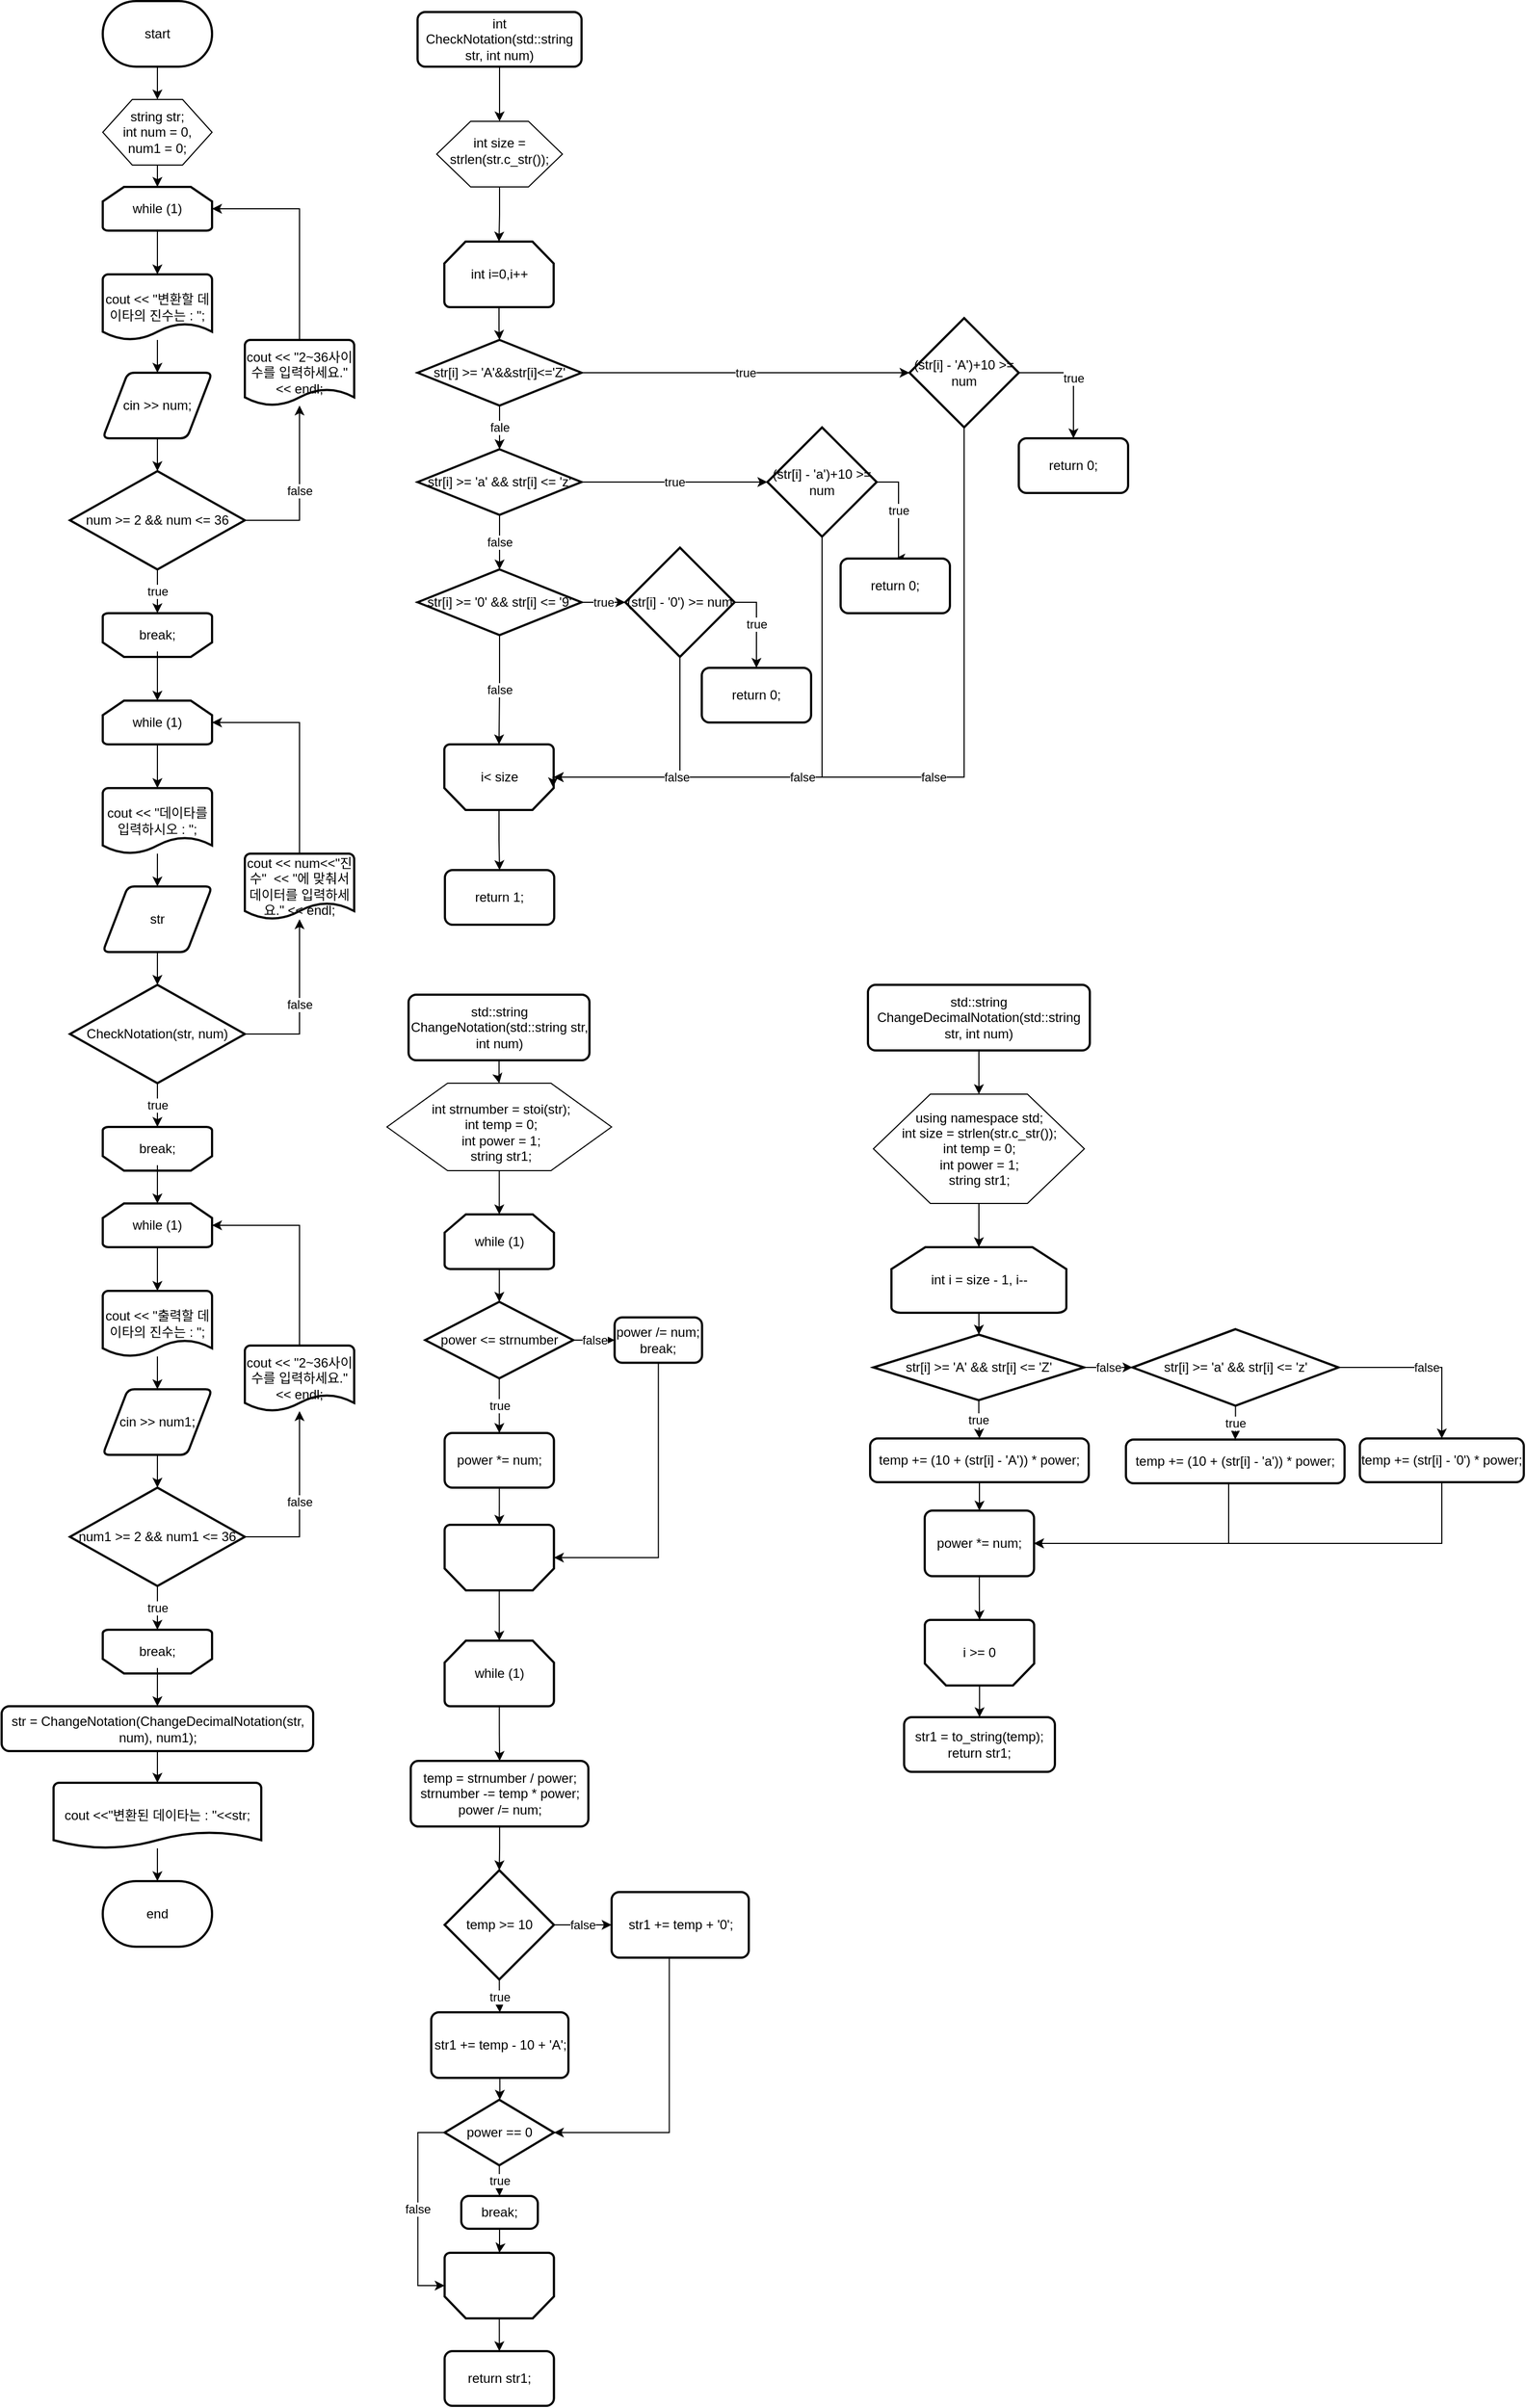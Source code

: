 <mxfile version="18.1.1" type="github">
  <diagram id="eoZnmSrtvv3e_02ePpXf" name="Page-1">
    <mxGraphModel dx="2053" dy="1877" grid="1" gridSize="10" guides="1" tooltips="1" connect="1" arrows="1" fold="1" page="1" pageScale="1" pageWidth="827" pageHeight="1169" math="0" shadow="0">
      <root>
        <mxCell id="0" />
        <mxCell id="1" parent="0" />
        <mxCell id="1S8KMzZO3haHrvkI9m0C-1" style="edgeStyle=orthogonalEdgeStyle;rounded=0;orthogonalLoop=1;jettySize=auto;html=1;" edge="1" parent="1" source="1S8KMzZO3haHrvkI9m0C-2" target="1S8KMzZO3haHrvkI9m0C-6">
          <mxGeometry relative="1" as="geometry" />
        </mxCell>
        <mxCell id="1S8KMzZO3haHrvkI9m0C-2" value="start" style="strokeWidth=2;html=1;shape=mxgraph.flowchart.terminator;whiteSpace=wrap;" vertex="1" parent="1">
          <mxGeometry x="110" y="40" width="100" height="60" as="geometry" />
        </mxCell>
        <mxCell id="1S8KMzZO3haHrvkI9m0C-3" style="edgeStyle=orthogonalEdgeStyle;rounded=0;orthogonalLoop=1;jettySize=auto;html=1;entryX=0.5;entryY=0;entryDx=0;entryDy=0;" edge="1" parent="1" source="1S8KMzZO3haHrvkI9m0C-4" target="1S8KMzZO3haHrvkI9m0C-40">
          <mxGeometry relative="1" as="geometry" />
        </mxCell>
        <mxCell id="1S8KMzZO3haHrvkI9m0C-4" value="int CheckNotation(std::string str, int num)" style="rounded=1;whiteSpace=wrap;html=1;absoluteArcSize=1;arcSize=14;strokeWidth=2;" vertex="1" parent="1">
          <mxGeometry x="398" y="50" width="150" height="50" as="geometry" />
        </mxCell>
        <mxCell id="1S8KMzZO3haHrvkI9m0C-121" style="edgeStyle=orthogonalEdgeStyle;rounded=0;orthogonalLoop=1;jettySize=auto;html=1;entryX=0.5;entryY=0;entryDx=0;entryDy=0;entryPerimeter=0;" edge="1" parent="1" source="1S8KMzZO3haHrvkI9m0C-6" target="1S8KMzZO3haHrvkI9m0C-109">
          <mxGeometry relative="1" as="geometry" />
        </mxCell>
        <mxCell id="1S8KMzZO3haHrvkI9m0C-6" value="" style="verticalLabelPosition=bottom;verticalAlign=top;html=1;shape=hexagon;perimeter=hexagonPerimeter2;arcSize=6;size=0.27;" vertex="1" parent="1">
          <mxGeometry x="110" y="130" width="100" height="60" as="geometry" />
        </mxCell>
        <mxCell id="1S8KMzZO3haHrvkI9m0C-7" value="string str;&#xa;	int num = 0, num1 = 0;" style="text;html=1;strokeColor=none;fillColor=none;align=center;verticalAlign=middle;whiteSpace=wrap;rounded=0;" vertex="1" parent="1">
          <mxGeometry x="125" y="145" width="70" height="30" as="geometry" />
        </mxCell>
        <mxCell id="1S8KMzZO3haHrvkI9m0C-8" style="edgeStyle=orthogonalEdgeStyle;rounded=0;orthogonalLoop=1;jettySize=auto;html=1;" edge="1" parent="1" source="1S8KMzZO3haHrvkI9m0C-9" target="1S8KMzZO3haHrvkI9m0C-17">
          <mxGeometry relative="1" as="geometry" />
        </mxCell>
        <mxCell id="1S8KMzZO3haHrvkI9m0C-9" value="str" style="shape=parallelogram;html=1;strokeWidth=2;perimeter=parallelogramPerimeter;whiteSpace=wrap;rounded=1;arcSize=12;size=0.23;" vertex="1" parent="1">
          <mxGeometry x="110" y="850" width="100" height="60" as="geometry" />
        </mxCell>
        <mxCell id="1S8KMzZO3haHrvkI9m0C-10" style="edgeStyle=orthogonalEdgeStyle;rounded=0;orthogonalLoop=1;jettySize=auto;html=1;entryX=0.5;entryY=0;entryDx=0;entryDy=0;entryPerimeter=0;" edge="1" parent="1" source="1S8KMzZO3haHrvkI9m0C-11" target="1S8KMzZO3haHrvkI9m0C-14">
          <mxGeometry relative="1" as="geometry" />
        </mxCell>
        <mxCell id="1S8KMzZO3haHrvkI9m0C-11" value="while (1)" style="strokeWidth=2;html=1;shape=mxgraph.flowchart.loop_limit;whiteSpace=wrap;" vertex="1" parent="1">
          <mxGeometry x="110" y="680" width="100" height="40" as="geometry" />
        </mxCell>
        <mxCell id="1S8KMzZO3haHrvkI9m0C-12" value="" style="strokeWidth=2;html=1;shape=mxgraph.flowchart.loop_limit;whiteSpace=wrap;rotation=-180;" vertex="1" parent="1">
          <mxGeometry x="110" y="1070" width="100" height="40" as="geometry" />
        </mxCell>
        <mxCell id="1S8KMzZO3haHrvkI9m0C-13" style="edgeStyle=orthogonalEdgeStyle;rounded=0;orthogonalLoop=1;jettySize=auto;html=1;entryX=0.5;entryY=0;entryDx=0;entryDy=0;" edge="1" parent="1" source="1S8KMzZO3haHrvkI9m0C-14" target="1S8KMzZO3haHrvkI9m0C-9">
          <mxGeometry relative="1" as="geometry" />
        </mxCell>
        <mxCell id="1S8KMzZO3haHrvkI9m0C-14" value="cout &amp;lt;&amp;lt; &quot;데이타를 입력하시오 : &quot;;" style="strokeWidth=2;html=1;shape=mxgraph.flowchart.document2;whiteSpace=wrap;size=0.25;" vertex="1" parent="1">
          <mxGeometry x="110" y="760" width="100" height="60" as="geometry" />
        </mxCell>
        <mxCell id="1S8KMzZO3haHrvkI9m0C-15" value="true" style="edgeStyle=orthogonalEdgeStyle;rounded=0;orthogonalLoop=1;jettySize=auto;html=1;entryX=0.5;entryY=1;entryDx=0;entryDy=0;entryPerimeter=0;" edge="1" parent="1" source="1S8KMzZO3haHrvkI9m0C-17" target="1S8KMzZO3haHrvkI9m0C-12">
          <mxGeometry relative="1" as="geometry" />
        </mxCell>
        <mxCell id="1S8KMzZO3haHrvkI9m0C-16" value="false" style="edgeStyle=orthogonalEdgeStyle;rounded=0;orthogonalLoop=1;jettySize=auto;html=1;exitX=1;exitY=0.5;exitDx=0;exitDy=0;exitPerimeter=0;" edge="1" parent="1" source="1S8KMzZO3haHrvkI9m0C-17" target="1S8KMzZO3haHrvkI9m0C-33">
          <mxGeometry relative="1" as="geometry" />
        </mxCell>
        <mxCell id="1S8KMzZO3haHrvkI9m0C-17" value="CheckNotation(str, num)" style="strokeWidth=2;html=1;shape=mxgraph.flowchart.decision;whiteSpace=wrap;" vertex="1" parent="1">
          <mxGeometry x="80" y="940" width="160" height="90" as="geometry" />
        </mxCell>
        <mxCell id="1S8KMzZO3haHrvkI9m0C-18" style="edgeStyle=orthogonalEdgeStyle;rounded=0;orthogonalLoop=1;jettySize=auto;html=1;entryX=0.5;entryY=0;entryDx=0;entryDy=0;entryPerimeter=0;" edge="1" parent="1" source="1S8KMzZO3haHrvkI9m0C-19" target="1S8KMzZO3haHrvkI9m0C-23">
          <mxGeometry relative="1" as="geometry" />
        </mxCell>
        <mxCell id="1S8KMzZO3haHrvkI9m0C-19" value="break;" style="text;html=1;strokeColor=none;fillColor=none;align=center;verticalAlign=middle;whiteSpace=wrap;rounded=0;" vertex="1" parent="1">
          <mxGeometry x="130" y="1075" width="60" height="30" as="geometry" />
        </mxCell>
        <mxCell id="1S8KMzZO3haHrvkI9m0C-20" style="edgeStyle=orthogonalEdgeStyle;rounded=0;orthogonalLoop=1;jettySize=auto;html=1;" edge="1" parent="1" source="1S8KMzZO3haHrvkI9m0C-21" target="1S8KMzZO3haHrvkI9m0C-29">
          <mxGeometry relative="1" as="geometry" />
        </mxCell>
        <mxCell id="1S8KMzZO3haHrvkI9m0C-21" value="cin &amp;gt;&amp;gt; num1;" style="shape=parallelogram;html=1;strokeWidth=2;perimeter=parallelogramPerimeter;whiteSpace=wrap;rounded=1;arcSize=12;size=0.23;" vertex="1" parent="1">
          <mxGeometry x="110" y="1310" width="100" height="60" as="geometry" />
        </mxCell>
        <mxCell id="1S8KMzZO3haHrvkI9m0C-22" style="edgeStyle=orthogonalEdgeStyle;rounded=0;orthogonalLoop=1;jettySize=auto;html=1;entryX=0.5;entryY=0;entryDx=0;entryDy=0;entryPerimeter=0;" edge="1" parent="1" source="1S8KMzZO3haHrvkI9m0C-23" target="1S8KMzZO3haHrvkI9m0C-26">
          <mxGeometry relative="1" as="geometry" />
        </mxCell>
        <mxCell id="1S8KMzZO3haHrvkI9m0C-23" value="while (1)" style="strokeWidth=2;html=1;shape=mxgraph.flowchart.loop_limit;whiteSpace=wrap;" vertex="1" parent="1">
          <mxGeometry x="110" y="1140" width="100" height="40" as="geometry" />
        </mxCell>
        <mxCell id="1S8KMzZO3haHrvkI9m0C-24" value="" style="strokeWidth=2;html=1;shape=mxgraph.flowchart.loop_limit;whiteSpace=wrap;rotation=-180;" vertex="1" parent="1">
          <mxGeometry x="110" y="1530" width="100" height="40" as="geometry" />
        </mxCell>
        <mxCell id="1S8KMzZO3haHrvkI9m0C-25" style="edgeStyle=orthogonalEdgeStyle;rounded=0;orthogonalLoop=1;jettySize=auto;html=1;entryX=0.5;entryY=0;entryDx=0;entryDy=0;" edge="1" parent="1" source="1S8KMzZO3haHrvkI9m0C-26" target="1S8KMzZO3haHrvkI9m0C-21">
          <mxGeometry relative="1" as="geometry" />
        </mxCell>
        <mxCell id="1S8KMzZO3haHrvkI9m0C-26" value="cout &amp;lt;&amp;lt; &quot;출력할 데이타의 진수는 : &quot;;" style="strokeWidth=2;html=1;shape=mxgraph.flowchart.document2;whiteSpace=wrap;size=0.25;" vertex="1" parent="1">
          <mxGeometry x="110" y="1220" width="100" height="60" as="geometry" />
        </mxCell>
        <mxCell id="1S8KMzZO3haHrvkI9m0C-27" value="true" style="edgeStyle=orthogonalEdgeStyle;rounded=0;orthogonalLoop=1;jettySize=auto;html=1;entryX=0.5;entryY=1;entryDx=0;entryDy=0;entryPerimeter=0;" edge="1" parent="1" source="1S8KMzZO3haHrvkI9m0C-29" target="1S8KMzZO3haHrvkI9m0C-24">
          <mxGeometry relative="1" as="geometry" />
        </mxCell>
        <mxCell id="1S8KMzZO3haHrvkI9m0C-28" value="false" style="edgeStyle=orthogonalEdgeStyle;rounded=0;orthogonalLoop=1;jettySize=auto;html=1;exitX=1;exitY=0.5;exitDx=0;exitDy=0;exitPerimeter=0;entryX=0.5;entryY=1;entryDx=0;entryDy=0;entryPerimeter=0;" edge="1" parent="1" source="1S8KMzZO3haHrvkI9m0C-29" target="1S8KMzZO3haHrvkI9m0C-38">
          <mxGeometry relative="1" as="geometry" />
        </mxCell>
        <mxCell id="1S8KMzZO3haHrvkI9m0C-29" value="num1 &amp;gt;= 2 &amp;amp;&amp;amp; num1 &amp;lt;= 36" style="strokeWidth=2;html=1;shape=mxgraph.flowchart.decision;whiteSpace=wrap;" vertex="1" parent="1">
          <mxGeometry x="80" y="1400" width="160" height="90" as="geometry" />
        </mxCell>
        <mxCell id="1S8KMzZO3haHrvkI9m0C-30" style="edgeStyle=orthogonalEdgeStyle;rounded=0;orthogonalLoop=1;jettySize=auto;html=1;entryX=0.5;entryY=0;entryDx=0;entryDy=0;" edge="1" parent="1" source="1S8KMzZO3haHrvkI9m0C-31" target="1S8KMzZO3haHrvkI9m0C-105">
          <mxGeometry relative="1" as="geometry">
            <mxPoint x="240" y="1600" as="targetPoint" />
          </mxGeometry>
        </mxCell>
        <mxCell id="1S8KMzZO3haHrvkI9m0C-31" value="break;" style="text;html=1;strokeColor=none;fillColor=none;align=center;verticalAlign=middle;whiteSpace=wrap;rounded=0;" vertex="1" parent="1">
          <mxGeometry x="130" y="1535" width="60" height="30" as="geometry" />
        </mxCell>
        <mxCell id="1S8KMzZO3haHrvkI9m0C-32" style="edgeStyle=orthogonalEdgeStyle;rounded=0;orthogonalLoop=1;jettySize=auto;html=1;exitX=0.5;exitY=0;exitDx=0;exitDy=0;exitPerimeter=0;entryX=1;entryY=0.5;entryDx=0;entryDy=0;entryPerimeter=0;" edge="1" parent="1" source="1S8KMzZO3haHrvkI9m0C-33" target="1S8KMzZO3haHrvkI9m0C-11">
          <mxGeometry relative="1" as="geometry" />
        </mxCell>
        <mxCell id="1S8KMzZO3haHrvkI9m0C-33" value="cout &amp;lt;&amp;lt; num&amp;lt;&amp;lt;&quot;진수&quot;&amp;nbsp; &amp;lt;&amp;lt; &quot;에 맞춰서 데이터를 입력하세요.&quot; &amp;lt;&amp;lt; endl;" style="strokeWidth=2;html=1;shape=mxgraph.flowchart.document2;whiteSpace=wrap;size=0.25;" vertex="1" parent="1">
          <mxGeometry x="240" y="820" width="100" height="60" as="geometry" />
        </mxCell>
        <mxCell id="1S8KMzZO3haHrvkI9m0C-34" style="edgeStyle=orthogonalEdgeStyle;rounded=0;orthogonalLoop=1;jettySize=auto;html=1;entryX=0.5;entryY=0;entryDx=0;entryDy=0;entryPerimeter=0;" edge="1" parent="1" source="1S8KMzZO3haHrvkI9m0C-35" target="1S8KMzZO3haHrvkI9m0C-36">
          <mxGeometry relative="1" as="geometry" />
        </mxCell>
        <mxCell id="1S8KMzZO3haHrvkI9m0C-35" value="cout &amp;lt;&amp;lt;&quot;변환된 데이타는 : &quot;&amp;lt;&amp;lt;str;" style="strokeWidth=2;html=1;shape=mxgraph.flowchart.document2;whiteSpace=wrap;size=0.25;" vertex="1" parent="1">
          <mxGeometry x="65" y="1670" width="190" height="60" as="geometry" />
        </mxCell>
        <mxCell id="1S8KMzZO3haHrvkI9m0C-36" value="end" style="strokeWidth=2;html=1;shape=mxgraph.flowchart.terminator;whiteSpace=wrap;" vertex="1" parent="1">
          <mxGeometry x="110" y="1760" width="100" height="60" as="geometry" />
        </mxCell>
        <mxCell id="1S8KMzZO3haHrvkI9m0C-37" style="edgeStyle=orthogonalEdgeStyle;rounded=0;orthogonalLoop=1;jettySize=auto;html=1;exitX=0.5;exitY=0;exitDx=0;exitDy=0;exitPerimeter=0;entryX=1;entryY=0.5;entryDx=0;entryDy=0;entryPerimeter=0;" edge="1" parent="1" source="1S8KMzZO3haHrvkI9m0C-38" target="1S8KMzZO3haHrvkI9m0C-23">
          <mxGeometry relative="1" as="geometry" />
        </mxCell>
        <mxCell id="1S8KMzZO3haHrvkI9m0C-38" value="cout &lt;&lt; &quot;2~36사이 수를 입력하세요.&quot; &lt;&lt; endl;" style="strokeWidth=2;html=1;shape=mxgraph.flowchart.document2;whiteSpace=wrap;size=0.25;" vertex="1" parent="1">
          <mxGeometry x="240" y="1270" width="100" height="60" as="geometry" />
        </mxCell>
        <mxCell id="1S8KMzZO3haHrvkI9m0C-39" style="edgeStyle=orthogonalEdgeStyle;rounded=0;orthogonalLoop=1;jettySize=auto;html=1;entryX=0.5;entryY=0;entryDx=0;entryDy=0;entryPerimeter=0;" edge="1" parent="1" source="1S8KMzZO3haHrvkI9m0C-40" target="1S8KMzZO3haHrvkI9m0C-43">
          <mxGeometry relative="1" as="geometry" />
        </mxCell>
        <mxCell id="1S8KMzZO3haHrvkI9m0C-40" value="" style="verticalLabelPosition=bottom;verticalAlign=top;html=1;shape=hexagon;perimeter=hexagonPerimeter2;arcSize=6;size=0.27;" vertex="1" parent="1">
          <mxGeometry x="415.5" y="150" width="115" height="60" as="geometry" />
        </mxCell>
        <mxCell id="1S8KMzZO3haHrvkI9m0C-41" value="int size = strlen(str.c_str());" style="text;html=1;strokeColor=none;fillColor=none;align=center;verticalAlign=middle;whiteSpace=wrap;rounded=0;" vertex="1" parent="1">
          <mxGeometry x="442.5" y="162" width="60" height="30" as="geometry" />
        </mxCell>
        <mxCell id="1S8KMzZO3haHrvkI9m0C-42" style="edgeStyle=orthogonalEdgeStyle;rounded=0;orthogonalLoop=1;jettySize=auto;html=1;entryX=0.5;entryY=0;entryDx=0;entryDy=0;entryPerimeter=0;" edge="1" parent="1" source="1S8KMzZO3haHrvkI9m0C-43" target="1S8KMzZO3haHrvkI9m0C-49">
          <mxGeometry relative="1" as="geometry" />
        </mxCell>
        <mxCell id="1S8KMzZO3haHrvkI9m0C-43" value="int i=0,i++" style="strokeWidth=2;html=1;shape=mxgraph.flowchart.loop_limit;whiteSpace=wrap;" vertex="1" parent="1">
          <mxGeometry x="422.5" y="260" width="100" height="60" as="geometry" />
        </mxCell>
        <mxCell id="1S8KMzZO3haHrvkI9m0C-44" style="edgeStyle=orthogonalEdgeStyle;rounded=0;orthogonalLoop=1;jettySize=auto;html=1;" edge="1" parent="1" source="1S8KMzZO3haHrvkI9m0C-45" target="1S8KMzZO3haHrvkI9m0C-68">
          <mxGeometry relative="1" as="geometry">
            <mxPoint x="472.5" y="830.0" as="targetPoint" />
          </mxGeometry>
        </mxCell>
        <mxCell id="1S8KMzZO3haHrvkI9m0C-45" value="" style="strokeWidth=2;html=1;shape=mxgraph.flowchart.loop_limit;whiteSpace=wrap;rotation=-180;" vertex="1" parent="1">
          <mxGeometry x="422.5" y="720" width="100" height="60" as="geometry" />
        </mxCell>
        <mxCell id="1S8KMzZO3haHrvkI9m0C-46" value="i&lt; size" style="text;html=1;strokeColor=none;fillColor=none;align=center;verticalAlign=middle;whiteSpace=wrap;rounded=0;" vertex="1" parent="1">
          <mxGeometry x="442.5" y="735" width="60" height="30" as="geometry" />
        </mxCell>
        <mxCell id="1S8KMzZO3haHrvkI9m0C-47" value="fale" style="edgeStyle=orthogonalEdgeStyle;rounded=0;orthogonalLoop=1;jettySize=auto;html=1;entryX=0.5;entryY=0;entryDx=0;entryDy=0;entryPerimeter=0;" edge="1" parent="1" source="1S8KMzZO3haHrvkI9m0C-49" target="1S8KMzZO3haHrvkI9m0C-52">
          <mxGeometry relative="1" as="geometry">
            <mxPoint x="473" y="440.0" as="targetPoint" />
          </mxGeometry>
        </mxCell>
        <mxCell id="1S8KMzZO3haHrvkI9m0C-48" value="true" style="edgeStyle=orthogonalEdgeStyle;rounded=0;orthogonalLoop=1;jettySize=auto;html=1;exitX=1;exitY=0.5;exitDx=0;exitDy=0;exitPerimeter=0;" edge="1" parent="1" source="1S8KMzZO3haHrvkI9m0C-49" target="1S8KMzZO3haHrvkI9m0C-55">
          <mxGeometry relative="1" as="geometry">
            <mxPoint x="608" y="380.412" as="targetPoint" />
          </mxGeometry>
        </mxCell>
        <mxCell id="1S8KMzZO3haHrvkI9m0C-49" value="str[i] &amp;gt;= &#39;A&#39;&amp;amp;&amp;amp;str[i]&amp;lt;=&#39;Z&#39;" style="strokeWidth=2;html=1;shape=mxgraph.flowchart.decision;whiteSpace=wrap;" vertex="1" parent="1">
          <mxGeometry x="398" y="350" width="150" height="60" as="geometry" />
        </mxCell>
        <mxCell id="1S8KMzZO3haHrvkI9m0C-50" value="true" style="edgeStyle=orthogonalEdgeStyle;rounded=0;orthogonalLoop=1;jettySize=auto;html=1;entryX=0;entryY=0.5;entryDx=0;entryDy=0;entryPerimeter=0;" edge="1" parent="1" source="1S8KMzZO3haHrvkI9m0C-52" target="1S8KMzZO3haHrvkI9m0C-58">
          <mxGeometry relative="1" as="geometry" />
        </mxCell>
        <mxCell id="1S8KMzZO3haHrvkI9m0C-51" value="false" style="edgeStyle=orthogonalEdgeStyle;rounded=0;orthogonalLoop=1;jettySize=auto;html=1;exitX=0.5;exitY=1;exitDx=0;exitDy=0;exitPerimeter=0;entryX=0.5;entryY=0;entryDx=0;entryDy=0;entryPerimeter=0;" edge="1" parent="1" source="1S8KMzZO3haHrvkI9m0C-52" target="1S8KMzZO3haHrvkI9m0C-61">
          <mxGeometry relative="1" as="geometry" />
        </mxCell>
        <mxCell id="1S8KMzZO3haHrvkI9m0C-52" value="str[i] &amp;gt;= &#39;a&#39; &amp;amp;&amp;amp; str[i] &amp;lt;= &#39;z&#39;" style="strokeWidth=2;html=1;shape=mxgraph.flowchart.decision;whiteSpace=wrap;" vertex="1" parent="1">
          <mxGeometry x="398" y="450" width="150" height="60" as="geometry" />
        </mxCell>
        <mxCell id="1S8KMzZO3haHrvkI9m0C-53" value="false" style="edgeStyle=orthogonalEdgeStyle;rounded=0;orthogonalLoop=1;jettySize=auto;html=1;exitX=0.5;exitY=1;exitDx=0;exitDy=0;exitPerimeter=0;entryX=0;entryY=0.5;entryDx=0;entryDy=0;entryPerimeter=0;" edge="1" parent="1" source="1S8KMzZO3haHrvkI9m0C-55" target="1S8KMzZO3haHrvkI9m0C-45">
          <mxGeometry relative="1" as="geometry" />
        </mxCell>
        <mxCell id="1S8KMzZO3haHrvkI9m0C-54" value="true" style="edgeStyle=orthogonalEdgeStyle;rounded=0;orthogonalLoop=1;jettySize=auto;html=1;" edge="1" parent="1" source="1S8KMzZO3haHrvkI9m0C-55" target="1S8KMzZO3haHrvkI9m0C-67">
          <mxGeometry relative="1" as="geometry">
            <Array as="points">
              <mxPoint x="998" y="380" />
            </Array>
          </mxGeometry>
        </mxCell>
        <mxCell id="1S8KMzZO3haHrvkI9m0C-55" value="(str[i] - &#39;A&#39;)+10 &gt;= num" style="strokeWidth=2;html=1;shape=mxgraph.flowchart.decision;whiteSpace=wrap;" vertex="1" parent="1">
          <mxGeometry x="848" y="330.002" width="100" height="100" as="geometry" />
        </mxCell>
        <mxCell id="1S8KMzZO3haHrvkI9m0C-56" value="false" style="edgeStyle=orthogonalEdgeStyle;rounded=0;orthogonalLoop=1;jettySize=auto;html=1;entryX=0.006;entryY=0.346;entryDx=0;entryDy=0;entryPerimeter=0;exitX=0.5;exitY=1;exitDx=0;exitDy=0;exitPerimeter=0;" edge="1" parent="1" source="1S8KMzZO3haHrvkI9m0C-58" target="1S8KMzZO3haHrvkI9m0C-45">
          <mxGeometry relative="1" as="geometry">
            <Array as="points">
              <mxPoint x="768" y="750" />
              <mxPoint x="522" y="750" />
            </Array>
          </mxGeometry>
        </mxCell>
        <mxCell id="1S8KMzZO3haHrvkI9m0C-57" value="true" style="edgeStyle=orthogonalEdgeStyle;rounded=0;orthogonalLoop=1;jettySize=auto;html=1;exitX=1;exitY=0.5;exitDx=0;exitDy=0;exitPerimeter=0;entryX=0.5;entryY=0;entryDx=0;entryDy=0;" edge="1" parent="1" source="1S8KMzZO3haHrvkI9m0C-58" target="1S8KMzZO3haHrvkI9m0C-66">
          <mxGeometry relative="1" as="geometry" />
        </mxCell>
        <mxCell id="1S8KMzZO3haHrvkI9m0C-58" value="(str[i] - &#39;a&#39;)+10 &amp;gt;= num" style="strokeWidth=2;html=1;shape=mxgraph.flowchart.decision;whiteSpace=wrap;" vertex="1" parent="1">
          <mxGeometry x="718" y="430.002" width="100" height="100" as="geometry" />
        </mxCell>
        <mxCell id="1S8KMzZO3haHrvkI9m0C-59" value="false" style="edgeStyle=orthogonalEdgeStyle;rounded=0;orthogonalLoop=1;jettySize=auto;html=1;" edge="1" parent="1" source="1S8KMzZO3haHrvkI9m0C-61" target="1S8KMzZO3haHrvkI9m0C-45">
          <mxGeometry relative="1" as="geometry" />
        </mxCell>
        <mxCell id="1S8KMzZO3haHrvkI9m0C-60" value="true" style="edgeStyle=orthogonalEdgeStyle;rounded=0;orthogonalLoop=1;jettySize=auto;html=1;entryX=0;entryY=0.5;entryDx=0;entryDy=0;entryPerimeter=0;" edge="1" parent="1" source="1S8KMzZO3haHrvkI9m0C-61" target="1S8KMzZO3haHrvkI9m0C-64">
          <mxGeometry relative="1" as="geometry" />
        </mxCell>
        <mxCell id="1S8KMzZO3haHrvkI9m0C-61" value="str[i] &amp;gt;= &#39;0&#39; &amp;amp;&amp;amp; str[i] &amp;lt;= &#39;9&#39;" style="strokeWidth=2;html=1;shape=mxgraph.flowchart.decision;whiteSpace=wrap;" vertex="1" parent="1">
          <mxGeometry x="398" y="560" width="150" height="60" as="geometry" />
        </mxCell>
        <mxCell id="1S8KMzZO3haHrvkI9m0C-62" value="false" style="edgeStyle=orthogonalEdgeStyle;rounded=0;orthogonalLoop=1;jettySize=auto;html=1;exitX=0.5;exitY=1;exitDx=0;exitDy=0;exitPerimeter=0;entryX=0;entryY=0.5;entryDx=0;entryDy=0;entryPerimeter=0;" edge="1" parent="1" source="1S8KMzZO3haHrvkI9m0C-64" target="1S8KMzZO3haHrvkI9m0C-45">
          <mxGeometry relative="1" as="geometry" />
        </mxCell>
        <mxCell id="1S8KMzZO3haHrvkI9m0C-63" value="true" style="edgeStyle=orthogonalEdgeStyle;rounded=0;orthogonalLoop=1;jettySize=auto;html=1;entryX=0.5;entryY=0;entryDx=0;entryDy=0;exitX=1;exitY=0.5;exitDx=0;exitDy=0;exitPerimeter=0;" edge="1" parent="1" source="1S8KMzZO3haHrvkI9m0C-64" target="1S8KMzZO3haHrvkI9m0C-65">
          <mxGeometry relative="1" as="geometry" />
        </mxCell>
        <mxCell id="1S8KMzZO3haHrvkI9m0C-64" value="(str[i] - &#39;0&#39;) &amp;gt;= num" style="strokeWidth=2;html=1;shape=mxgraph.flowchart.decision;whiteSpace=wrap;" vertex="1" parent="1">
          <mxGeometry x="588" y="540.002" width="100" height="100" as="geometry" />
        </mxCell>
        <mxCell id="1S8KMzZO3haHrvkI9m0C-65" value="return 0;" style="rounded=1;whiteSpace=wrap;html=1;absoluteArcSize=1;arcSize=14;strokeWidth=2;" vertex="1" parent="1">
          <mxGeometry x="658" y="650" width="100" height="50" as="geometry" />
        </mxCell>
        <mxCell id="1S8KMzZO3haHrvkI9m0C-66" value="return 0;" style="rounded=1;whiteSpace=wrap;html=1;absoluteArcSize=1;arcSize=14;strokeWidth=2;" vertex="1" parent="1">
          <mxGeometry x="785" y="550" width="100" height="50" as="geometry" />
        </mxCell>
        <mxCell id="1S8KMzZO3haHrvkI9m0C-67" value="return 0;" style="rounded=1;whiteSpace=wrap;html=1;absoluteArcSize=1;arcSize=14;strokeWidth=2;" vertex="1" parent="1">
          <mxGeometry x="948" y="440" width="100" height="50" as="geometry" />
        </mxCell>
        <mxCell id="1S8KMzZO3haHrvkI9m0C-68" value="return 1;" style="rounded=1;whiteSpace=wrap;html=1;absoluteArcSize=1;arcSize=14;strokeWidth=2;" vertex="1" parent="1">
          <mxGeometry x="423" y="835" width="100" height="50" as="geometry" />
        </mxCell>
        <mxCell id="1S8KMzZO3haHrvkI9m0C-69" style="edgeStyle=orthogonalEdgeStyle;rounded=0;orthogonalLoop=1;jettySize=auto;html=1;" edge="1" parent="1" source="1S8KMzZO3haHrvkI9m0C-70" target="1S8KMzZO3haHrvkI9m0C-72">
          <mxGeometry relative="1" as="geometry">
            <mxPoint x="472.5" y="1060" as="targetPoint" />
          </mxGeometry>
        </mxCell>
        <mxCell id="1S8KMzZO3haHrvkI9m0C-70" value="std::string ChangeNotation(std::string str, int num)" style="rounded=1;whiteSpace=wrap;html=1;absoluteArcSize=1;arcSize=14;strokeWidth=2;" vertex="1" parent="1">
          <mxGeometry x="389.75" y="949" width="165.5" height="60" as="geometry" />
        </mxCell>
        <mxCell id="1S8KMzZO3haHrvkI9m0C-71" style="edgeStyle=orthogonalEdgeStyle;rounded=0;orthogonalLoop=1;jettySize=auto;html=1;entryX=0.5;entryY=0;entryDx=0;entryDy=0;entryPerimeter=0;" edge="1" parent="1" source="1S8KMzZO3haHrvkI9m0C-72" target="1S8KMzZO3haHrvkI9m0C-75">
          <mxGeometry relative="1" as="geometry" />
        </mxCell>
        <mxCell id="1S8KMzZO3haHrvkI9m0C-72" value="" style="verticalLabelPosition=bottom;verticalAlign=top;html=1;shape=hexagon;perimeter=hexagonPerimeter2;arcSize=6;size=0.27;" vertex="1" parent="1">
          <mxGeometry x="370" y="1030" width="205.5" height="80" as="geometry" />
        </mxCell>
        <mxCell id="1S8KMzZO3haHrvkI9m0C-73" value="int strnumber = stoi(str);&#xa;	int temp = 0;&#xa;	int power = 1;&#xa;	string str1;" style="text;html=1;strokeColor=none;fillColor=none;align=center;verticalAlign=middle;whiteSpace=wrap;rounded=0;" vertex="1" parent="1">
          <mxGeometry x="407.25" y="1060" width="135" height="30" as="geometry" />
        </mxCell>
        <mxCell id="1S8KMzZO3haHrvkI9m0C-74" style="edgeStyle=orthogonalEdgeStyle;rounded=0;orthogonalLoop=1;jettySize=auto;html=1;" edge="1" parent="1" source="1S8KMzZO3haHrvkI9m0C-75" target="1S8KMzZO3haHrvkI9m0C-78">
          <mxGeometry relative="1" as="geometry" />
        </mxCell>
        <mxCell id="1S8KMzZO3haHrvkI9m0C-75" value="while (1)" style="strokeWidth=2;html=1;shape=mxgraph.flowchart.loop_limit;whiteSpace=wrap;" vertex="1" parent="1">
          <mxGeometry x="422.75" y="1150" width="100" height="50" as="geometry" />
        </mxCell>
        <mxCell id="1S8KMzZO3haHrvkI9m0C-76" value="true" style="edgeStyle=orthogonalEdgeStyle;rounded=0;orthogonalLoop=1;jettySize=auto;html=1;" edge="1" parent="1" source="1S8KMzZO3haHrvkI9m0C-78" target="1S8KMzZO3haHrvkI9m0C-80">
          <mxGeometry relative="1" as="geometry">
            <mxPoint x="472.75" y="1340" as="targetPoint" />
          </mxGeometry>
        </mxCell>
        <mxCell id="1S8KMzZO3haHrvkI9m0C-77" value="false" style="edgeStyle=orthogonalEdgeStyle;rounded=0;orthogonalLoop=1;jettySize=auto;html=1;" edge="1" parent="1" source="1S8KMzZO3haHrvkI9m0C-78" target="1S8KMzZO3haHrvkI9m0C-82">
          <mxGeometry relative="1" as="geometry">
            <mxPoint x="598.25" y="1265" as="targetPoint" />
          </mxGeometry>
        </mxCell>
        <mxCell id="1S8KMzZO3haHrvkI9m0C-78" value="power &lt;= strnumber" style="strokeWidth=2;html=1;shape=mxgraph.flowchart.decision;whiteSpace=wrap;" vertex="1" parent="1">
          <mxGeometry x="405" y="1230" width="135.5" height="70" as="geometry" />
        </mxCell>
        <mxCell id="1S8KMzZO3haHrvkI9m0C-79" style="edgeStyle=orthogonalEdgeStyle;rounded=0;orthogonalLoop=1;jettySize=auto;html=1;entryX=0.5;entryY=1;entryDx=0;entryDy=0;entryPerimeter=0;" edge="1" parent="1" source="1S8KMzZO3haHrvkI9m0C-80" target="1S8KMzZO3haHrvkI9m0C-84">
          <mxGeometry relative="1" as="geometry" />
        </mxCell>
        <mxCell id="1S8KMzZO3haHrvkI9m0C-80" value="power *= num;" style="rounded=1;whiteSpace=wrap;html=1;absoluteArcSize=1;arcSize=14;strokeWidth=2;" vertex="1" parent="1">
          <mxGeometry x="422.75" y="1350" width="100" height="50" as="geometry" />
        </mxCell>
        <mxCell id="1S8KMzZO3haHrvkI9m0C-81" style="edgeStyle=orthogonalEdgeStyle;rounded=0;orthogonalLoop=1;jettySize=auto;html=1;entryX=0;entryY=0.5;entryDx=0;entryDy=0;entryPerimeter=0;" edge="1" parent="1" source="1S8KMzZO3haHrvkI9m0C-82" target="1S8KMzZO3haHrvkI9m0C-84">
          <mxGeometry relative="1" as="geometry">
            <Array as="points">
              <mxPoint x="618.25" y="1464" />
            </Array>
          </mxGeometry>
        </mxCell>
        <mxCell id="1S8KMzZO3haHrvkI9m0C-82" value="&lt;div&gt;&lt;span style=&quot;background-color: initial;&quot;&gt;power /= num;&lt;/span&gt;&lt;br&gt;&lt;/div&gt;break;" style="rounded=1;whiteSpace=wrap;html=1;absoluteArcSize=1;arcSize=14;strokeWidth=2;" vertex="1" parent="1">
          <mxGeometry x="578.25" y="1244.25" width="80" height="41.5" as="geometry" />
        </mxCell>
        <mxCell id="1S8KMzZO3haHrvkI9m0C-83" style="edgeStyle=orthogonalEdgeStyle;rounded=0;orthogonalLoop=1;jettySize=auto;html=1;" edge="1" parent="1" source="1S8KMzZO3haHrvkI9m0C-84" target="1S8KMzZO3haHrvkI9m0C-86">
          <mxGeometry relative="1" as="geometry">
            <mxPoint x="472.75" y="1530" as="targetPoint" />
          </mxGeometry>
        </mxCell>
        <mxCell id="1S8KMzZO3haHrvkI9m0C-84" value="" style="strokeWidth=2;html=1;shape=mxgraph.flowchart.loop_limit;whiteSpace=wrap;rotation=-180;" vertex="1" parent="1">
          <mxGeometry x="422.75" y="1434" width="100" height="60" as="geometry" />
        </mxCell>
        <mxCell id="1S8KMzZO3haHrvkI9m0C-85" style="edgeStyle=orthogonalEdgeStyle;rounded=0;orthogonalLoop=1;jettySize=auto;html=1;" edge="1" parent="1" source="1S8KMzZO3haHrvkI9m0C-86" target="1S8KMzZO3haHrvkI9m0C-88">
          <mxGeometry relative="1" as="geometry">
            <mxPoint x="472.75" y="1650" as="targetPoint" />
          </mxGeometry>
        </mxCell>
        <mxCell id="1S8KMzZO3haHrvkI9m0C-86" value="while (1)" style="strokeWidth=2;html=1;shape=mxgraph.flowchart.loop_limit;whiteSpace=wrap;" vertex="1" parent="1">
          <mxGeometry x="422.75" y="1540" width="100" height="60" as="geometry" />
        </mxCell>
        <mxCell id="1S8KMzZO3haHrvkI9m0C-87" style="edgeStyle=orthogonalEdgeStyle;rounded=0;orthogonalLoop=1;jettySize=auto;html=1;entryX=0.5;entryY=0;entryDx=0;entryDy=0;entryPerimeter=0;" edge="1" parent="1" source="1S8KMzZO3haHrvkI9m0C-88" target="1S8KMzZO3haHrvkI9m0C-91">
          <mxGeometry relative="1" as="geometry" />
        </mxCell>
        <mxCell id="1S8KMzZO3haHrvkI9m0C-88" value="temp = strnumber / power;&#xa;		strnumber -= temp * power;&#xa;		power /= num;" style="rounded=1;whiteSpace=wrap;html=1;absoluteArcSize=1;arcSize=14;strokeWidth=2;" vertex="1" parent="1">
          <mxGeometry x="391.75" y="1650" width="162.5" height="60" as="geometry" />
        </mxCell>
        <mxCell id="1S8KMzZO3haHrvkI9m0C-89" value="true" style="edgeStyle=orthogonalEdgeStyle;rounded=0;orthogonalLoop=1;jettySize=auto;html=1;entryX=0.5;entryY=0;entryDx=0;entryDy=0;" edge="1" parent="1" source="1S8KMzZO3haHrvkI9m0C-91" target="1S8KMzZO3haHrvkI9m0C-93">
          <mxGeometry relative="1" as="geometry" />
        </mxCell>
        <mxCell id="1S8KMzZO3haHrvkI9m0C-90" value="false" style="edgeStyle=orthogonalEdgeStyle;rounded=0;orthogonalLoop=1;jettySize=auto;html=1;entryX=0;entryY=0.5;entryDx=0;entryDy=0;" edge="1" parent="1" source="1S8KMzZO3haHrvkI9m0C-91" target="1S8KMzZO3haHrvkI9m0C-95">
          <mxGeometry relative="1" as="geometry">
            <mxPoint x="578.25" y="1800" as="targetPoint" />
          </mxGeometry>
        </mxCell>
        <mxCell id="1S8KMzZO3haHrvkI9m0C-91" value="temp &gt;= 10" style="strokeWidth=2;html=1;shape=mxgraph.flowchart.decision;whiteSpace=wrap;" vertex="1" parent="1">
          <mxGeometry x="422.75" y="1750" width="100" height="100" as="geometry" />
        </mxCell>
        <mxCell id="1S8KMzZO3haHrvkI9m0C-92" style="edgeStyle=orthogonalEdgeStyle;rounded=0;orthogonalLoop=1;jettySize=auto;html=1;entryX=0.5;entryY=0;entryDx=0;entryDy=0;entryPerimeter=0;" edge="1" parent="1" source="1S8KMzZO3haHrvkI9m0C-93" target="1S8KMzZO3haHrvkI9m0C-98">
          <mxGeometry relative="1" as="geometry">
            <mxPoint x="568.25" y="2000" as="targetPoint" />
          </mxGeometry>
        </mxCell>
        <mxCell id="1S8KMzZO3haHrvkI9m0C-93" value="str1 += temp - 10 + &#39;A&#39;;" style="rounded=1;whiteSpace=wrap;html=1;absoluteArcSize=1;arcSize=14;strokeWidth=2;" vertex="1" parent="1">
          <mxGeometry x="410.5" y="1880" width="125.5" height="60" as="geometry" />
        </mxCell>
        <mxCell id="1S8KMzZO3haHrvkI9m0C-94" style="edgeStyle=orthogonalEdgeStyle;rounded=0;orthogonalLoop=1;jettySize=auto;html=1;" edge="1" parent="1" source="1S8KMzZO3haHrvkI9m0C-95" target="1S8KMzZO3haHrvkI9m0C-98">
          <mxGeometry relative="1" as="geometry">
            <mxPoint x="598.25" y="1990" as="targetPoint" />
            <Array as="points">
              <mxPoint x="628.25" y="1990" />
            </Array>
          </mxGeometry>
        </mxCell>
        <mxCell id="1S8KMzZO3haHrvkI9m0C-95" value="str1 += temp + &#39;0&#39;;" style="rounded=1;whiteSpace=wrap;html=1;absoluteArcSize=1;arcSize=14;strokeWidth=2;" vertex="1" parent="1">
          <mxGeometry x="575.5" y="1770" width="125.5" height="60" as="geometry" />
        </mxCell>
        <mxCell id="1S8KMzZO3haHrvkI9m0C-96" value="true" style="edgeStyle=orthogonalEdgeStyle;rounded=0;orthogonalLoop=1;jettySize=auto;html=1;entryX=0.5;entryY=0;entryDx=0;entryDy=0;" edge="1" parent="1" source="1S8KMzZO3haHrvkI9m0C-98" target="1S8KMzZO3haHrvkI9m0C-100">
          <mxGeometry relative="1" as="geometry">
            <mxPoint x="558.25" y="2060" as="targetPoint" />
          </mxGeometry>
        </mxCell>
        <mxCell id="1S8KMzZO3haHrvkI9m0C-97" value="false" style="edgeStyle=orthogonalEdgeStyle;rounded=0;orthogonalLoop=1;jettySize=auto;html=1;entryX=1;entryY=0.5;entryDx=0;entryDy=0;entryPerimeter=0;" edge="1" parent="1" source="1S8KMzZO3haHrvkI9m0C-98" target="1S8KMzZO3haHrvkI9m0C-102">
          <mxGeometry relative="1" as="geometry">
            <Array as="points">
              <mxPoint x="398.25" y="1990" />
              <mxPoint x="398.25" y="2130" />
            </Array>
          </mxGeometry>
        </mxCell>
        <mxCell id="1S8KMzZO3haHrvkI9m0C-98" value="power == 0" style="strokeWidth=2;html=1;shape=mxgraph.flowchart.decision;whiteSpace=wrap;" vertex="1" parent="1">
          <mxGeometry x="422.75" y="1960" width="100" height="60" as="geometry" />
        </mxCell>
        <mxCell id="1S8KMzZO3haHrvkI9m0C-99" style="edgeStyle=orthogonalEdgeStyle;rounded=0;orthogonalLoop=1;jettySize=auto;html=1;entryX=0.5;entryY=1;entryDx=0;entryDy=0;entryPerimeter=0;" edge="1" parent="1" source="1S8KMzZO3haHrvkI9m0C-100" target="1S8KMzZO3haHrvkI9m0C-102">
          <mxGeometry relative="1" as="geometry" />
        </mxCell>
        <mxCell id="1S8KMzZO3haHrvkI9m0C-100" value="break;" style="rounded=1;whiteSpace=wrap;html=1;absoluteArcSize=1;arcSize=14;strokeWidth=2;" vertex="1" parent="1">
          <mxGeometry x="438" y="2048" width="70" height="30" as="geometry" />
        </mxCell>
        <mxCell id="1S8KMzZO3haHrvkI9m0C-101" style="edgeStyle=orthogonalEdgeStyle;rounded=0;orthogonalLoop=1;jettySize=auto;html=1;" edge="1" parent="1" source="1S8KMzZO3haHrvkI9m0C-102" target="1S8KMzZO3haHrvkI9m0C-103">
          <mxGeometry relative="1" as="geometry">
            <mxPoint x="472.75" y="2260" as="targetPoint" />
          </mxGeometry>
        </mxCell>
        <mxCell id="1S8KMzZO3haHrvkI9m0C-102" value="" style="strokeWidth=2;html=1;shape=mxgraph.flowchart.loop_limit;whiteSpace=wrap;rotation=-180;" vertex="1" parent="1">
          <mxGeometry x="422.75" y="2100" width="100" height="60" as="geometry" />
        </mxCell>
        <mxCell id="1S8KMzZO3haHrvkI9m0C-103" value="return str1;" style="rounded=1;whiteSpace=wrap;html=1;absoluteArcSize=1;arcSize=14;strokeWidth=2;" vertex="1" parent="1">
          <mxGeometry x="422.75" y="2190" width="100" height="50" as="geometry" />
        </mxCell>
        <mxCell id="1S8KMzZO3haHrvkI9m0C-104" style="edgeStyle=orthogonalEdgeStyle;rounded=0;orthogonalLoop=1;jettySize=auto;html=1;" edge="1" parent="1" source="1S8KMzZO3haHrvkI9m0C-105" target="1S8KMzZO3haHrvkI9m0C-35">
          <mxGeometry relative="1" as="geometry" />
        </mxCell>
        <mxCell id="1S8KMzZO3haHrvkI9m0C-105" value="str = ChangeNotation(ChangeDecimalNotation(str, num), num1);" style="rounded=1;whiteSpace=wrap;html=1;absoluteArcSize=1;arcSize=14;strokeWidth=2;" vertex="1" parent="1">
          <mxGeometry x="17.5" y="1600" width="285" height="41" as="geometry" />
        </mxCell>
        <mxCell id="1S8KMzZO3haHrvkI9m0C-106" style="edgeStyle=orthogonalEdgeStyle;rounded=0;orthogonalLoop=1;jettySize=auto;html=1;" edge="1" parent="1" source="1S8KMzZO3haHrvkI9m0C-107" target="1S8KMzZO3haHrvkI9m0C-115">
          <mxGeometry relative="1" as="geometry" />
        </mxCell>
        <mxCell id="1S8KMzZO3haHrvkI9m0C-107" value="cin &gt;&gt; num;" style="shape=parallelogram;html=1;strokeWidth=2;perimeter=parallelogramPerimeter;whiteSpace=wrap;rounded=1;arcSize=12;size=0.23;" vertex="1" parent="1">
          <mxGeometry x="110" y="380" width="100" height="60" as="geometry" />
        </mxCell>
        <mxCell id="1S8KMzZO3haHrvkI9m0C-108" style="edgeStyle=orthogonalEdgeStyle;rounded=0;orthogonalLoop=1;jettySize=auto;html=1;entryX=0.5;entryY=0;entryDx=0;entryDy=0;entryPerimeter=0;" edge="1" parent="1" source="1S8KMzZO3haHrvkI9m0C-109" target="1S8KMzZO3haHrvkI9m0C-112">
          <mxGeometry relative="1" as="geometry" />
        </mxCell>
        <mxCell id="1S8KMzZO3haHrvkI9m0C-109" value="while (1)" style="strokeWidth=2;html=1;shape=mxgraph.flowchart.loop_limit;whiteSpace=wrap;" vertex="1" parent="1">
          <mxGeometry x="110" y="210" width="100" height="40" as="geometry" />
        </mxCell>
        <mxCell id="1S8KMzZO3haHrvkI9m0C-110" value="" style="strokeWidth=2;html=1;shape=mxgraph.flowchart.loop_limit;whiteSpace=wrap;rotation=-180;" vertex="1" parent="1">
          <mxGeometry x="110" y="600" width="100" height="40" as="geometry" />
        </mxCell>
        <mxCell id="1S8KMzZO3haHrvkI9m0C-111" style="edgeStyle=orthogonalEdgeStyle;rounded=0;orthogonalLoop=1;jettySize=auto;html=1;entryX=0.5;entryY=0;entryDx=0;entryDy=0;" edge="1" parent="1" source="1S8KMzZO3haHrvkI9m0C-112" target="1S8KMzZO3haHrvkI9m0C-107">
          <mxGeometry relative="1" as="geometry" />
        </mxCell>
        <mxCell id="1S8KMzZO3haHrvkI9m0C-112" value="cout &amp;lt;&amp;lt; &quot;변환할 데이타의 진수는 : &quot;;" style="strokeWidth=2;html=1;shape=mxgraph.flowchart.document2;whiteSpace=wrap;size=0.25;" vertex="1" parent="1">
          <mxGeometry x="110" y="290" width="100" height="60" as="geometry" />
        </mxCell>
        <mxCell id="1S8KMzZO3haHrvkI9m0C-113" value="true" style="edgeStyle=orthogonalEdgeStyle;rounded=0;orthogonalLoop=1;jettySize=auto;html=1;entryX=0.5;entryY=1;entryDx=0;entryDy=0;entryPerimeter=0;" edge="1" parent="1" source="1S8KMzZO3haHrvkI9m0C-115" target="1S8KMzZO3haHrvkI9m0C-110">
          <mxGeometry relative="1" as="geometry" />
        </mxCell>
        <mxCell id="1S8KMzZO3haHrvkI9m0C-114" value="false" style="edgeStyle=orthogonalEdgeStyle;rounded=0;orthogonalLoop=1;jettySize=auto;html=1;exitX=1;exitY=0.5;exitDx=0;exitDy=0;exitPerimeter=0;" edge="1" parent="1" source="1S8KMzZO3haHrvkI9m0C-115" target="1S8KMzZO3haHrvkI9m0C-118">
          <mxGeometry relative="1" as="geometry" />
        </mxCell>
        <mxCell id="1S8KMzZO3haHrvkI9m0C-115" value="num &amp;gt;= 2 &amp;amp;&amp;amp; num &amp;lt;= 36" style="strokeWidth=2;html=1;shape=mxgraph.flowchart.decision;whiteSpace=wrap;" vertex="1" parent="1">
          <mxGeometry x="80" y="470" width="160" height="90" as="geometry" />
        </mxCell>
        <mxCell id="1S8KMzZO3haHrvkI9m0C-119" style="edgeStyle=orthogonalEdgeStyle;rounded=0;orthogonalLoop=1;jettySize=auto;html=1;entryX=0.5;entryY=0;entryDx=0;entryDy=0;entryPerimeter=0;" edge="1" parent="1" source="1S8KMzZO3haHrvkI9m0C-116" target="1S8KMzZO3haHrvkI9m0C-11">
          <mxGeometry relative="1" as="geometry" />
        </mxCell>
        <mxCell id="1S8KMzZO3haHrvkI9m0C-116" value="break;" style="text;html=1;strokeColor=none;fillColor=none;align=center;verticalAlign=middle;whiteSpace=wrap;rounded=0;" vertex="1" parent="1">
          <mxGeometry x="130" y="605" width="60" height="30" as="geometry" />
        </mxCell>
        <mxCell id="1S8KMzZO3haHrvkI9m0C-117" style="edgeStyle=orthogonalEdgeStyle;rounded=0;orthogonalLoop=1;jettySize=auto;html=1;exitX=0.5;exitY=0;exitDx=0;exitDy=0;exitPerimeter=0;entryX=1;entryY=0.5;entryDx=0;entryDy=0;entryPerimeter=0;" edge="1" parent="1" source="1S8KMzZO3haHrvkI9m0C-118" target="1S8KMzZO3haHrvkI9m0C-109">
          <mxGeometry relative="1" as="geometry" />
        </mxCell>
        <mxCell id="1S8KMzZO3haHrvkI9m0C-118" value="cout &amp;lt;&amp;lt; &quot;2~36사이 수를 입력하세요.&quot; &amp;lt;&amp;lt; endl;" style="strokeWidth=2;html=1;shape=mxgraph.flowchart.document2;whiteSpace=wrap;size=0.25;" vertex="1" parent="1">
          <mxGeometry x="240" y="350" width="100" height="60" as="geometry" />
        </mxCell>
        <mxCell id="1S8KMzZO3haHrvkI9m0C-125" style="edgeStyle=orthogonalEdgeStyle;rounded=0;orthogonalLoop=1;jettySize=auto;html=1;entryX=0.5;entryY=0;entryDx=0;entryDy=0;" edge="1" parent="1" source="1S8KMzZO3haHrvkI9m0C-122" target="1S8KMzZO3haHrvkI9m0C-123">
          <mxGeometry relative="1" as="geometry" />
        </mxCell>
        <mxCell id="1S8KMzZO3haHrvkI9m0C-122" value="std::string ChangeDecimalNotation(std::string str, int num)" style="rounded=1;whiteSpace=wrap;html=1;absoluteArcSize=1;arcSize=14;strokeWidth=2;" vertex="1" parent="1">
          <mxGeometry x="810" y="940" width="203" height="60" as="geometry" />
        </mxCell>
        <mxCell id="1S8KMzZO3haHrvkI9m0C-131" style="edgeStyle=orthogonalEdgeStyle;rounded=0;orthogonalLoop=1;jettySize=auto;html=1;entryX=0.5;entryY=0;entryDx=0;entryDy=0;entryPerimeter=0;" edge="1" parent="1" source="1S8KMzZO3haHrvkI9m0C-123" target="1S8KMzZO3haHrvkI9m0C-126">
          <mxGeometry relative="1" as="geometry" />
        </mxCell>
        <mxCell id="1S8KMzZO3haHrvkI9m0C-123" value="" style="verticalLabelPosition=bottom;verticalAlign=top;html=1;shape=hexagon;perimeter=hexagonPerimeter2;arcSize=6;size=0.27;" vertex="1" parent="1">
          <mxGeometry x="815" y="1040" width="193" height="100" as="geometry" />
        </mxCell>
        <mxCell id="1S8KMzZO3haHrvkI9m0C-124" value="using namespace std;&#xa;	int size = strlen(str.c_str());&#xa;	int temp = 0;&#xa;	int power = 1;&#xa;	string str1;" style="text;html=1;strokeColor=none;fillColor=none;align=center;verticalAlign=middle;whiteSpace=wrap;rounded=0;" vertex="1" parent="1">
          <mxGeometry x="811.5" y="1075" width="200" height="30" as="geometry" />
        </mxCell>
        <mxCell id="1S8KMzZO3haHrvkI9m0C-133" style="edgeStyle=orthogonalEdgeStyle;rounded=0;orthogonalLoop=1;jettySize=auto;html=1;entryX=0.5;entryY=0;entryDx=0;entryDy=0;entryPerimeter=0;" edge="1" parent="1" source="1S8KMzZO3haHrvkI9m0C-126" target="1S8KMzZO3haHrvkI9m0C-132">
          <mxGeometry relative="1" as="geometry" />
        </mxCell>
        <mxCell id="1S8KMzZO3haHrvkI9m0C-126" value="int i = size - 1, i--" style="strokeWidth=2;html=1;shape=mxgraph.flowchart.loop_limit;whiteSpace=wrap;" vertex="1" parent="1">
          <mxGeometry x="831.5" y="1180" width="160" height="60" as="geometry" />
        </mxCell>
        <mxCell id="1S8KMzZO3haHrvkI9m0C-149" style="edgeStyle=orthogonalEdgeStyle;rounded=0;orthogonalLoop=1;jettySize=auto;html=1;" edge="1" parent="1" source="1S8KMzZO3haHrvkI9m0C-129" target="1S8KMzZO3haHrvkI9m0C-150">
          <mxGeometry relative="1" as="geometry">
            <mxPoint x="912.06" y="1630" as="targetPoint" />
          </mxGeometry>
        </mxCell>
        <mxCell id="1S8KMzZO3haHrvkI9m0C-129" value="" style="strokeWidth=2;html=1;shape=mxgraph.flowchart.loop_limit;whiteSpace=wrap;rotation=-180;" vertex="1" parent="1">
          <mxGeometry x="862.06" y="1521" width="100" height="60" as="geometry" />
        </mxCell>
        <mxCell id="1S8KMzZO3haHrvkI9m0C-130" value="i &gt;= 0" style="text;html=1;strokeColor=none;fillColor=none;align=center;verticalAlign=middle;whiteSpace=wrap;rounded=0;" vertex="1" parent="1">
          <mxGeometry x="882.06" y="1536" width="60" height="30" as="geometry" />
        </mxCell>
        <mxCell id="1S8KMzZO3haHrvkI9m0C-136" value="true" style="edgeStyle=orthogonalEdgeStyle;rounded=0;orthogonalLoop=1;jettySize=auto;html=1;entryX=0.5;entryY=0;entryDx=0;entryDy=0;" edge="1" parent="1" source="1S8KMzZO3haHrvkI9m0C-132" target="1S8KMzZO3haHrvkI9m0C-140">
          <mxGeometry relative="1" as="geometry">
            <mxPoint x="911.375" y="1360" as="targetPoint" />
          </mxGeometry>
        </mxCell>
        <mxCell id="1S8KMzZO3haHrvkI9m0C-142" value="false" style="edgeStyle=orthogonalEdgeStyle;rounded=0;orthogonalLoop=1;jettySize=auto;html=1;entryX=0;entryY=0.5;entryDx=0;entryDy=0;entryPerimeter=0;" edge="1" parent="1" source="1S8KMzZO3haHrvkI9m0C-132" target="1S8KMzZO3haHrvkI9m0C-135">
          <mxGeometry relative="1" as="geometry" />
        </mxCell>
        <mxCell id="1S8KMzZO3haHrvkI9m0C-132" value="str[i] &gt;= &#39;A&#39; &amp;&amp; str[i] &lt;= &#39;Z&#39;" style="strokeWidth=2;html=1;shape=mxgraph.flowchart.decision;whiteSpace=wrap;" vertex="1" parent="1">
          <mxGeometry x="815" y="1260" width="192.75" height="60" as="geometry" />
        </mxCell>
        <mxCell id="1S8KMzZO3haHrvkI9m0C-144" value="true" style="edgeStyle=orthogonalEdgeStyle;rounded=0;orthogonalLoop=1;jettySize=auto;html=1;" edge="1" parent="1" source="1S8KMzZO3haHrvkI9m0C-135" target="1S8KMzZO3haHrvkI9m0C-146">
          <mxGeometry relative="1" as="geometry">
            <mxPoint x="1146.25" y="1380" as="targetPoint" />
          </mxGeometry>
        </mxCell>
        <mxCell id="1S8KMzZO3haHrvkI9m0C-145" value="false" style="edgeStyle=orthogonalEdgeStyle;rounded=0;orthogonalLoop=1;jettySize=auto;html=1;entryX=0.5;entryY=0;entryDx=0;entryDy=0;" edge="1" parent="1" source="1S8KMzZO3haHrvkI9m0C-135" target="1S8KMzZO3haHrvkI9m0C-143">
          <mxGeometry relative="1" as="geometry">
            <Array as="points">
              <mxPoint x="1335" y="1290" />
            </Array>
          </mxGeometry>
        </mxCell>
        <mxCell id="1S8KMzZO3haHrvkI9m0C-135" value="str[i] &gt;= &#39;a&#39; &amp;&amp; str[i] &lt;= &#39;z&#39;" style="strokeWidth=2;html=1;shape=mxgraph.flowchart.decision;whiteSpace=wrap;" vertex="1" parent="1">
          <mxGeometry x="1052" y="1255" width="188.5" height="70" as="geometry" />
        </mxCell>
        <mxCell id="1S8KMzZO3haHrvkI9m0C-139" style="edgeStyle=orthogonalEdgeStyle;rounded=0;orthogonalLoop=1;jettySize=auto;html=1;entryX=0.5;entryY=1;entryDx=0;entryDy=0;entryPerimeter=0;" edge="1" parent="1" source="1S8KMzZO3haHrvkI9m0C-137" target="1S8KMzZO3haHrvkI9m0C-129">
          <mxGeometry relative="1" as="geometry" />
        </mxCell>
        <mxCell id="1S8KMzZO3haHrvkI9m0C-137" value="power *= num;" style="rounded=1;whiteSpace=wrap;html=1;absoluteArcSize=1;arcSize=14;strokeWidth=2;" vertex="1" parent="1">
          <mxGeometry x="861.94" y="1421" width="100" height="60" as="geometry" />
        </mxCell>
        <mxCell id="1S8KMzZO3haHrvkI9m0C-141" style="edgeStyle=orthogonalEdgeStyle;rounded=0;orthogonalLoop=1;jettySize=auto;html=1;" edge="1" parent="1" source="1S8KMzZO3haHrvkI9m0C-140" target="1S8KMzZO3haHrvkI9m0C-137">
          <mxGeometry relative="1" as="geometry" />
        </mxCell>
        <mxCell id="1S8KMzZO3haHrvkI9m0C-140" value="temp += (10 + (str[i] - &#39;A&#39;)) * power;" style="rounded=1;whiteSpace=wrap;html=1;absoluteArcSize=1;arcSize=14;strokeWidth=2;" vertex="1" parent="1">
          <mxGeometry x="812" y="1355" width="200" height="40" as="geometry" />
        </mxCell>
        <mxCell id="1S8KMzZO3haHrvkI9m0C-148" style="edgeStyle=orthogonalEdgeStyle;rounded=0;orthogonalLoop=1;jettySize=auto;html=1;entryX=1;entryY=0.5;entryDx=0;entryDy=0;exitX=0.5;exitY=1;exitDx=0;exitDy=0;" edge="1" parent="1" source="1S8KMzZO3haHrvkI9m0C-143" target="1S8KMzZO3haHrvkI9m0C-137">
          <mxGeometry relative="1" as="geometry">
            <Array as="points">
              <mxPoint x="1335" y="1451" />
            </Array>
          </mxGeometry>
        </mxCell>
        <mxCell id="1S8KMzZO3haHrvkI9m0C-143" value="temp += (str[i] - &#39;0&#39;) * power;" style="rounded=1;whiteSpace=wrap;html=1;absoluteArcSize=1;arcSize=14;strokeWidth=2;" vertex="1" parent="1">
          <mxGeometry x="1260" y="1355" width="150" height="40" as="geometry" />
        </mxCell>
        <mxCell id="1S8KMzZO3haHrvkI9m0C-147" style="edgeStyle=orthogonalEdgeStyle;rounded=0;orthogonalLoop=1;jettySize=auto;html=1;entryX=1;entryY=0.5;entryDx=0;entryDy=0;" edge="1" parent="1" source="1S8KMzZO3haHrvkI9m0C-146" target="1S8KMzZO3haHrvkI9m0C-137">
          <mxGeometry relative="1" as="geometry">
            <Array as="points">
              <mxPoint x="1140" y="1451" />
            </Array>
          </mxGeometry>
        </mxCell>
        <mxCell id="1S8KMzZO3haHrvkI9m0C-146" value="temp += (10 + (str[i] - &#39;a&#39;)) * power;" style="rounded=1;whiteSpace=wrap;html=1;absoluteArcSize=1;arcSize=14;strokeWidth=2;" vertex="1" parent="1">
          <mxGeometry x="1046" y="1356" width="200" height="40" as="geometry" />
        </mxCell>
        <mxCell id="1S8KMzZO3haHrvkI9m0C-150" value="str1 = to_string(temp);&lt;br&gt;return str1;" style="rounded=1;whiteSpace=wrap;html=1;absoluteArcSize=1;arcSize=14;strokeWidth=2;" vertex="1" parent="1">
          <mxGeometry x="843.09" y="1610" width="137.94" height="50" as="geometry" />
        </mxCell>
      </root>
    </mxGraphModel>
  </diagram>
</mxfile>

